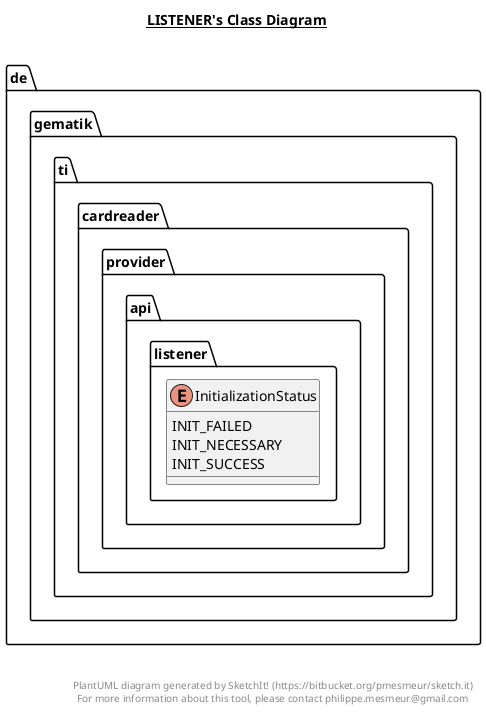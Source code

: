 @startuml

title __LISTENER's Class Diagram__\n

  namespace de.gematik.ti.cardreader.provider.api {
    namespace listener {
      enum InitializationStatus {
        INIT_FAILED
        INIT_NECESSARY
        INIT_SUCCESS
      }
    }
  }
  



right footer


PlantUML diagram generated by SketchIt! (https://bitbucket.org/pmesmeur/sketch.it)
For more information about this tool, please contact philippe.mesmeur@gmail.com
endfooter

@enduml
